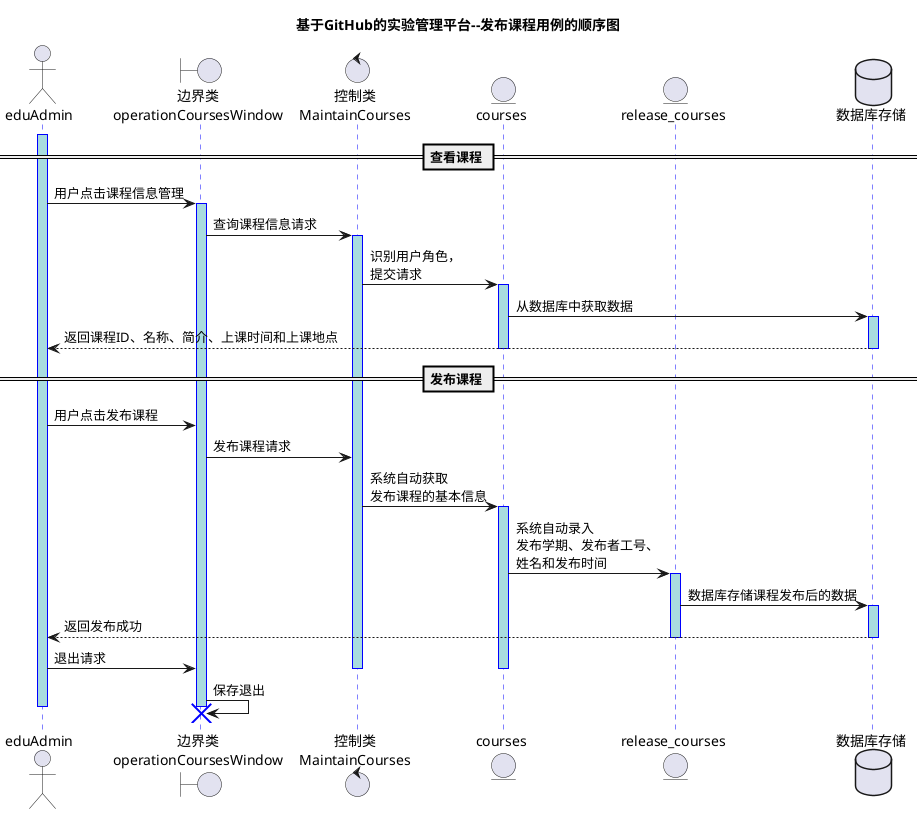 @startuml
title 基于GitHub的实验管理平台--发布课程用例的顺序图
actor eduAdmin as EA
boundary "边界类\noperationCoursesWindow" as OCW
control "控制类\nMaintainCourses" as MC
entity courses as C
entity release_courses as RC
database 数据库存储 as SH

== 查看课程 ==
activate EA
EA -> OCW: 用户点击课程信息管理
activate OCW
OCW -> MC: 查询课程信息请求
activate MC
MC -> C: 识别用户角色，\n提交请求
activate C
C -> SH: 从数据库中获取数据
activate SH
SH --> EA:返回课程ID、名称、简介、上课时间和上课地点
deactivate SH
deactivate C

== 发布课程 ==
EA -> OCW: 用户点击发布课程
OCW -> MC: 发布课程请求
MC -> C: 系统自动获取\n发布课程的基本信息
activate C
C -> RC: 系统自动录入\n发布学期、发布者工号、\n姓名和发布时间
activate RC
RC -> SH: 数据库存储课程发布后的数据
activate SH
SH --> EA:返回发布成功
deactivate RC
deactivate SH

EA -> OCW: 退出请求
deactivate C
deactivate MC
OCW -> OCW: 保存退出
deactivate EA
destroy OCW

skinparam sequence {
	ArrowColor DeepSkyBlue
	ActorBorderColor DeepSkyBlue
	LifeLineBorderColor blue
	LifeLineBackgroundColor #A9DCDF

	ParticipantBorderColor DeepSkyBlue
	ParticipantBackgroundColor DodgerBlue
	ParticipantFontName Impact
	ParticipantFontSize 17
	ParticipantFontColor #A9DCDF

	ActorBackgroundColor aqua
	ActorFontSize 17
	ActorFontName Aapex
}

@enduml